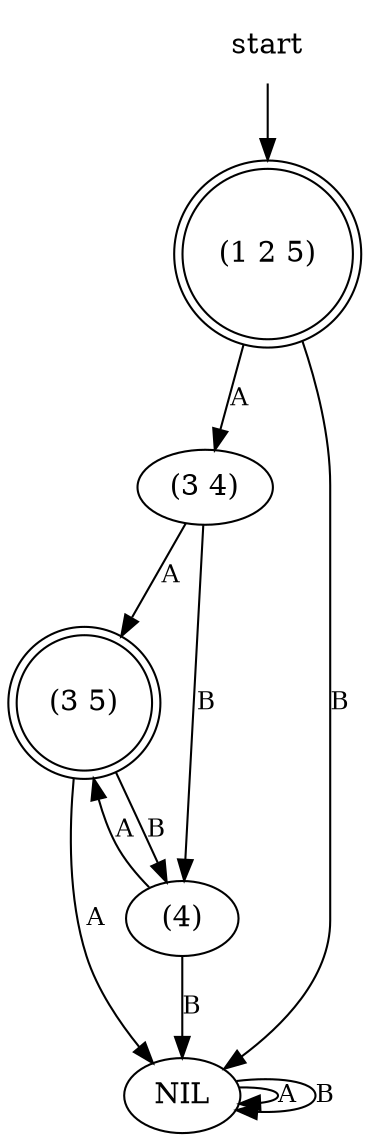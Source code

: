 digraph { 
  0[label="(3 5)"];
  1[label="(4)"];
  2[label="(3 4)"];
  3[label="(1 2 5)"];
  start[shape=none];
  start -> 3;
  0 [ shape=doublecircle ];
  3 [ shape=doublecircle ];
  3 -> 2 [fontsize=12,label="A"];
  2 -> 0 [fontsize=12,label="A"];
  2 -> 1 [fontsize=12,label="B"];
  1 -> 0 [fontsize=12,label="A"];
  0 -> NIL [fontsize=12,label="A"];
  0 -> 1 [fontsize=12,label="B"];
  1 -> NIL [fontsize=12,label="B"];
  3 -> NIL [fontsize=12,label="B"];
  NIL -> NIL [fontsize=12,label="A"];
  NIL -> NIL [fontsize=12,label="B"];
}
